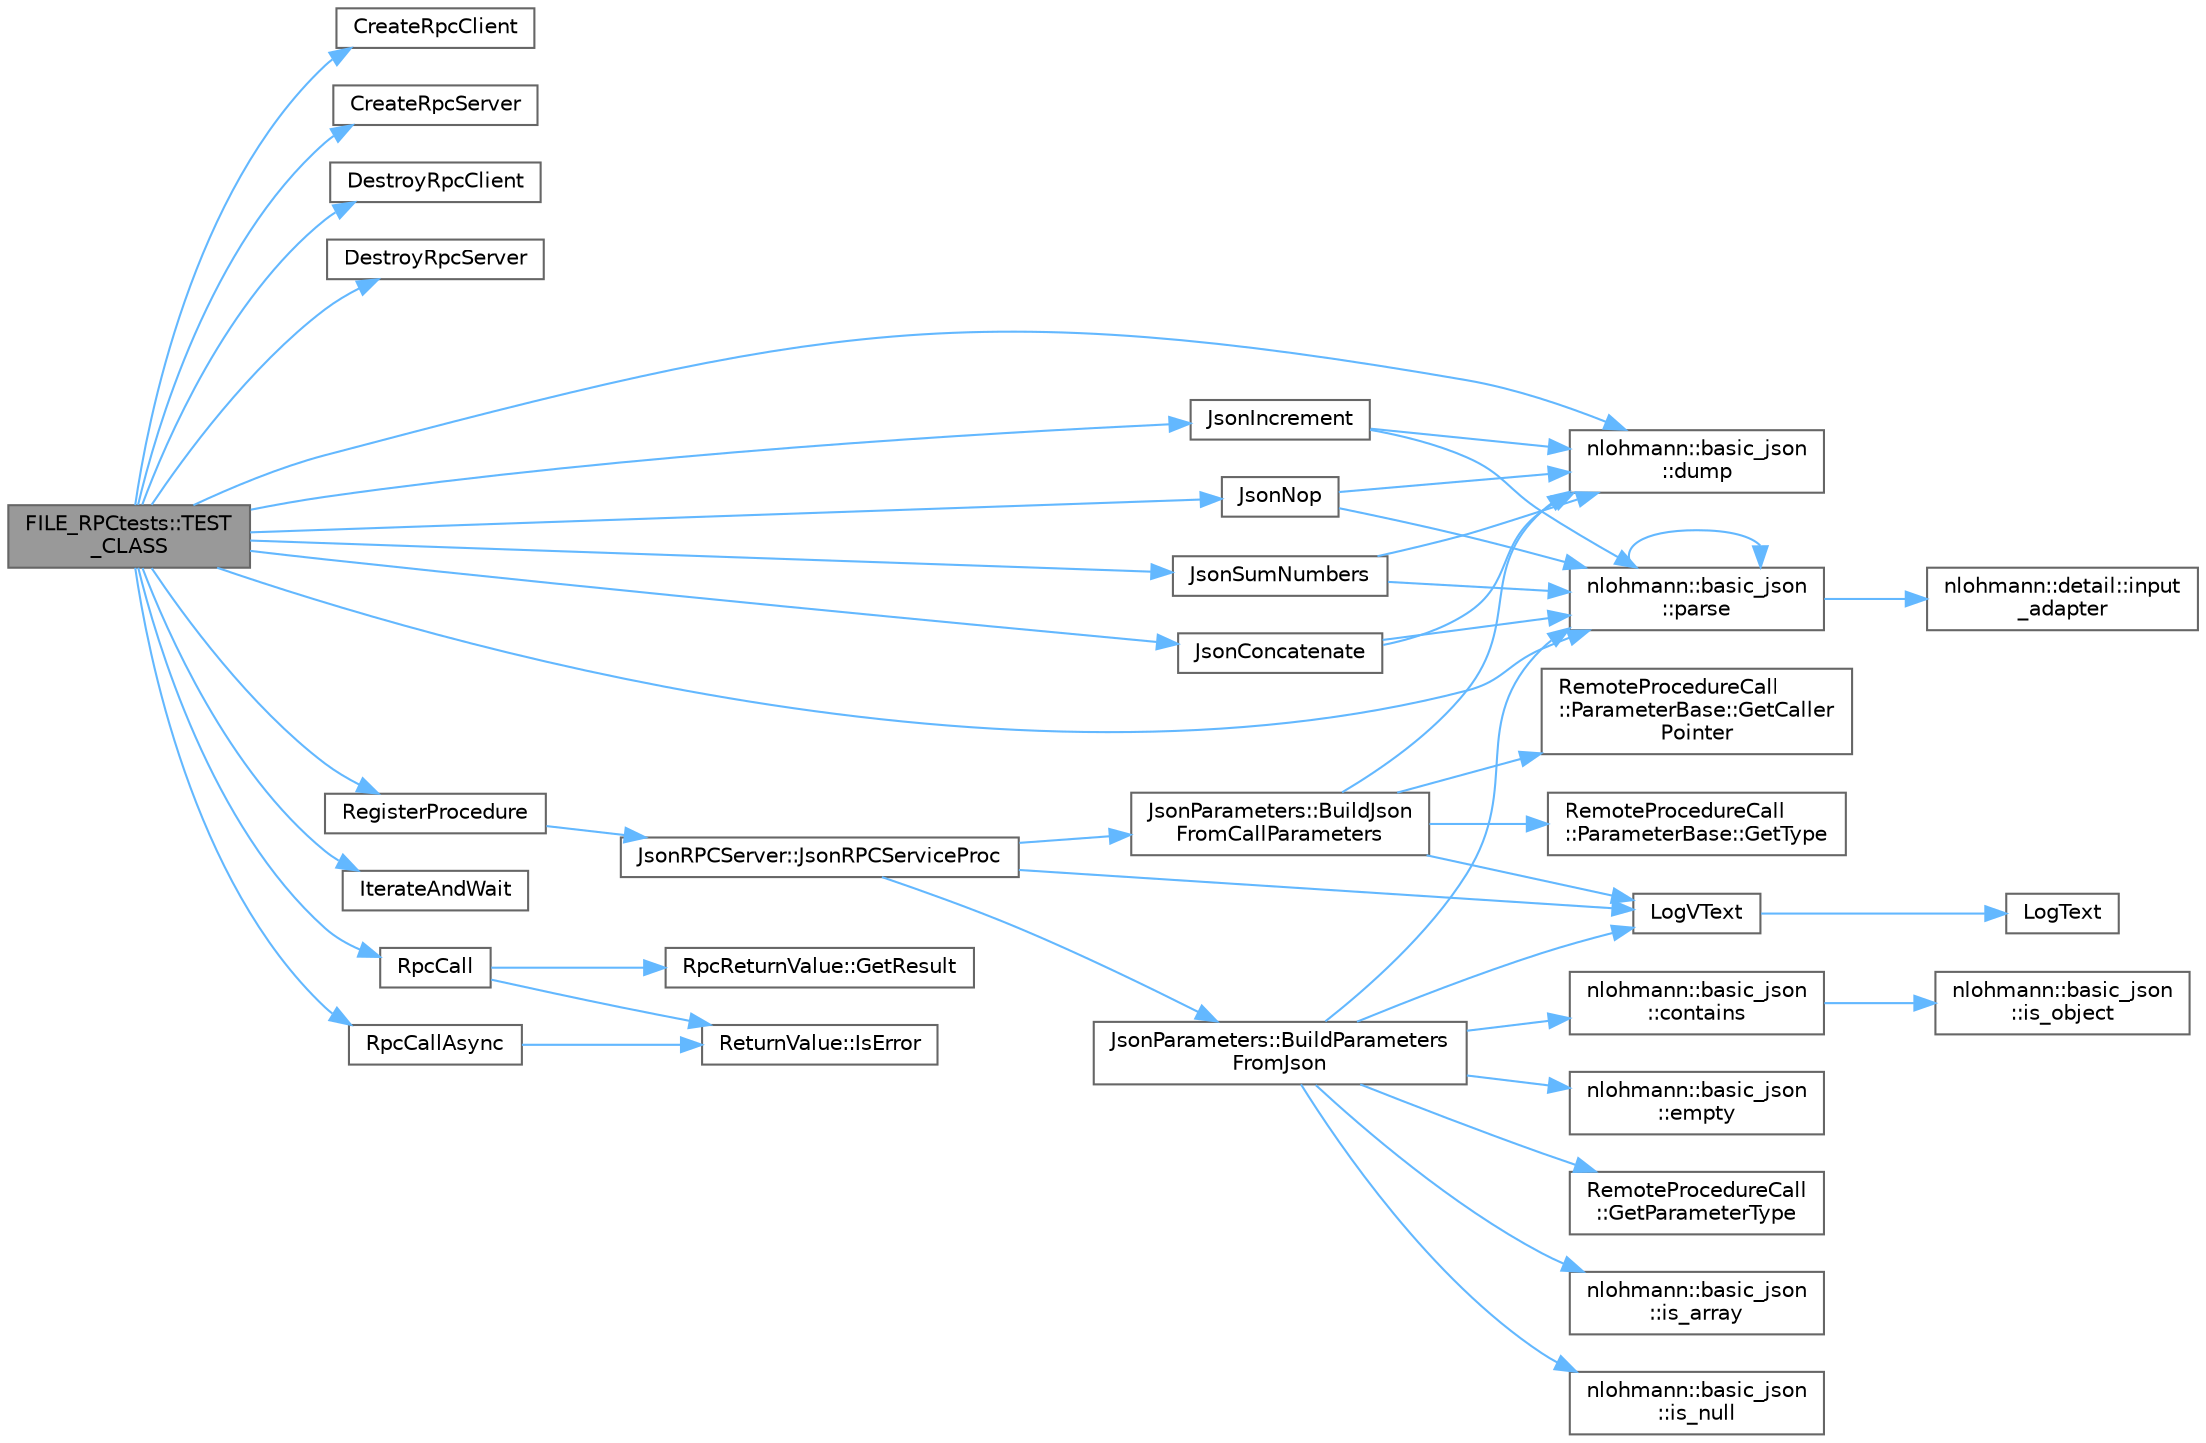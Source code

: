 digraph "FILE_RPCtests::TEST_CLASS"
{
 // LATEX_PDF_SIZE
  bgcolor="transparent";
  edge [fontname=Helvetica,fontsize=10,labelfontname=Helvetica,labelfontsize=10];
  node [fontname=Helvetica,fontsize=10,shape=box,height=0.2,width=0.4];
  rankdir="LR";
  Node1 [id="Node000001",label="FILE_RPCtests::TEST\l_CLASS",height=0.2,width=0.4,color="gray40", fillcolor="grey60", style="filled", fontcolor="black",tooltip=" "];
  Node1 -> Node2 [id="edge1_Node000001_Node000002",color="steelblue1",style="solid",tooltip=" "];
  Node2 [id="Node000002",label="CreateRpcClient",height=0.2,width=0.4,color="grey40", fillcolor="white", style="filled",URL="$_json_r_p_c_client_8cpp.html#aef7ade76bb9600771330f6e1107157da",tooltip=" "];
  Node1 -> Node3 [id="edge2_Node000001_Node000003",color="steelblue1",style="solid",tooltip=" "];
  Node3 [id="Node000003",label="CreateRpcServer",height=0.2,width=0.4,color="grey40", fillcolor="white", style="filled",URL="$_json_r_p_c_server_8cpp.html#a1d03c6f80cdb148bc589978dee415fa3",tooltip=" "];
  Node1 -> Node4 [id="edge3_Node000001_Node000004",color="steelblue1",style="solid",tooltip=" "];
  Node4 [id="Node000004",label="DestroyRpcClient",height=0.2,width=0.4,color="grey40", fillcolor="white", style="filled",URL="$_json_r_p_c_client_8cpp.html#af464935d7a7c39cbbb822aba79734528",tooltip=" "];
  Node1 -> Node5 [id="edge4_Node000001_Node000005",color="steelblue1",style="solid",tooltip=" "];
  Node5 [id="Node000005",label="DestroyRpcServer",height=0.2,width=0.4,color="grey40", fillcolor="white", style="filled",URL="$_json_r_p_c_server_8cpp.html#a75e78c74c600a583372b9bca5bcded11",tooltip=" "];
  Node1 -> Node6 [id="edge5_Node000001_Node000006",color="steelblue1",style="solid",tooltip=" "];
  Node6 [id="Node000006",label="nlohmann::basic_json\l::dump",height=0.2,width=0.4,color="grey40", fillcolor="white", style="filled",URL="$classnlohmann_1_1basic__json.html#a476756fb08e7f2416aad116d137977f4",tooltip="serialization"];
  Node1 -> Node7 [id="edge6_Node000001_Node000007",color="steelblue1",style="solid",tooltip=" "];
  Node7 [id="Node000007",label="IterateAndWait",height=0.2,width=0.4,color="grey40", fillcolor="white", style="filled",URL="$_json_r_p_c_server_8cpp.html#a93e106d2e46013c12ae1f1f12f163649",tooltip=" "];
  Node1 -> Node8 [id="edge7_Node000001_Node000008",color="steelblue1",style="solid",tooltip=" "];
  Node8 [id="Node000008",label="JsonConcatenate",height=0.2,width=0.4,color="grey40", fillcolor="white", style="filled",URL="$_remote_procedures_8cpp.html#a182306a9921584527041fc57d70341c6",tooltip=" "];
  Node8 -> Node6 [id="edge8_Node000008_Node000006",color="steelblue1",style="solid",tooltip=" "];
  Node8 -> Node9 [id="edge9_Node000008_Node000009",color="steelblue1",style="solid",tooltip=" "];
  Node9 [id="Node000009",label="nlohmann::basic_json\l::parse",height=0.2,width=0.4,color="grey40", fillcolor="white", style="filled",URL="$classnlohmann_1_1basic__json.html#a15018ade392a844ea32d5188d1a0b9c6",tooltip="deserialize from a compatible input"];
  Node9 -> Node10 [id="edge10_Node000009_Node000010",color="steelblue1",style="solid",tooltip=" "];
  Node10 [id="Node000010",label="nlohmann::detail::input\l_adapter",height=0.2,width=0.4,color="grey40", fillcolor="white", style="filled",URL="$namespacenlohmann_1_1detail.html#a616a53cc3114fdc113fc44e6af4c3c7f",tooltip=" "];
  Node9 -> Node9 [id="edge11_Node000009_Node000009",color="steelblue1",style="solid",tooltip=" "];
  Node1 -> Node11 [id="edge12_Node000001_Node000011",color="steelblue1",style="solid",tooltip=" "];
  Node11 [id="Node000011",label="JsonIncrement",height=0.2,width=0.4,color="grey40", fillcolor="white", style="filled",URL="$_remote_procedures_8cpp.html#ac38674dbdb6910e9ebfb622c5c6a4fe7",tooltip=" "];
  Node11 -> Node6 [id="edge13_Node000011_Node000006",color="steelblue1",style="solid",tooltip=" "];
  Node11 -> Node9 [id="edge14_Node000011_Node000009",color="steelblue1",style="solid",tooltip=" "];
  Node1 -> Node12 [id="edge15_Node000001_Node000012",color="steelblue1",style="solid",tooltip=" "];
  Node12 [id="Node000012",label="JsonNop",height=0.2,width=0.4,color="grey40", fillcolor="white", style="filled",URL="$_remote_procedures_8cpp.html#aa6527b2db61d2a86c823f4d9695e3d3e",tooltip=" "];
  Node12 -> Node6 [id="edge16_Node000012_Node000006",color="steelblue1",style="solid",tooltip=" "];
  Node12 -> Node9 [id="edge17_Node000012_Node000009",color="steelblue1",style="solid",tooltip=" "];
  Node1 -> Node13 [id="edge18_Node000001_Node000013",color="steelblue1",style="solid",tooltip=" "];
  Node13 [id="Node000013",label="JsonSumNumbers",height=0.2,width=0.4,color="grey40", fillcolor="white", style="filled",URL="$_remote_procedures_8cpp.html#a163c82c70027e28a55ca3cae66f2a6c4",tooltip=" "];
  Node13 -> Node6 [id="edge19_Node000013_Node000006",color="steelblue1",style="solid",tooltip=" "];
  Node13 -> Node9 [id="edge20_Node000013_Node000009",color="steelblue1",style="solid",tooltip=" "];
  Node1 -> Node9 [id="edge21_Node000001_Node000009",color="steelblue1",style="solid",tooltip=" "];
  Node1 -> Node14 [id="edge22_Node000001_Node000014",color="steelblue1",style="solid",tooltip=" "];
  Node14 [id="Node000014",label="RegisterProcedure",height=0.2,width=0.4,color="grey40", fillcolor="white", style="filled",URL="$_json_r_p_c_server_8cpp.html#a05f72251dab2a463c9a75516c4fef5c5",tooltip=" "];
  Node14 -> Node15 [id="edge23_Node000014_Node000015",color="steelblue1",style="solid",tooltip=" "];
  Node15 [id="Node000015",label="JsonRPCServer::JsonRPCServiceProc",height=0.2,width=0.4,color="grey40", fillcolor="white", style="filled",URL="$class_json_r_p_c_server.html#a825c332fb9f88a6d6a15c9f75791ae95",tooltip=" "];
  Node15 -> Node16 [id="edge24_Node000015_Node000016",color="steelblue1",style="solid",tooltip=" "];
  Node16 [id="Node000016",label="JsonParameters::BuildJson\lFromCallParameters",height=0.2,width=0.4,color="grey40", fillcolor="white", style="filled",URL="$class_json_parameters.html#ad5597287648a176fe6ea5375c0dd873c",tooltip=" "];
  Node16 -> Node6 [id="edge25_Node000016_Node000006",color="steelblue1",style="solid",tooltip=" "];
  Node16 -> Node17 [id="edge26_Node000016_Node000017",color="steelblue1",style="solid",tooltip=" "];
  Node17 [id="Node000017",label="RemoteProcedureCall\l::ParameterBase::GetCaller\lPointer",height=0.2,width=0.4,color="grey40", fillcolor="white", style="filled",URL="$class_remote_procedure_call_1_1_parameter_base.html#a5f1a6ec5ac473df55bd55826ba9b6885",tooltip=" "];
  Node16 -> Node18 [id="edge27_Node000016_Node000018",color="steelblue1",style="solid",tooltip=" "];
  Node18 [id="Node000018",label="RemoteProcedureCall\l::ParameterBase::GetType",height=0.2,width=0.4,color="grey40", fillcolor="white", style="filled",URL="$class_remote_procedure_call_1_1_parameter_base.html#ac35bbc5d95a299ec15f9afc9b28526f1",tooltip=" "];
  Node16 -> Node19 [id="edge28_Node000016_Node000019",color="steelblue1",style="solid",tooltip=" "];
  Node19 [id="Node000019",label="LogVText",height=0.2,width=0.4,color="grey40", fillcolor="white", style="filled",URL="$log2reporter_8c.html#a5e1aa3e4ebff4a98212651cae466756e",tooltip=" "];
  Node19 -> Node20 [id="edge29_Node000019_Node000020",color="steelblue1",style="solid",tooltip=" "];
  Node20 [id="Node000020",label="LogText",height=0.2,width=0.4,color="grey40", fillcolor="white", style="filled",URL="$log2reporter_8c.html#adc647e2de83a0fbf4741a13e7a08d2b4",tooltip=" "];
  Node15 -> Node21 [id="edge30_Node000015_Node000021",color="steelblue1",style="solid",tooltip=" "];
  Node21 [id="Node000021",label="JsonParameters::BuildParameters\lFromJson",height=0.2,width=0.4,color="grey40", fillcolor="white", style="filled",URL="$class_json_parameters.html#af0c0b39d4698688e32c9bf1cf2575084",tooltip=" "];
  Node21 -> Node22 [id="edge31_Node000021_Node000022",color="steelblue1",style="solid",tooltip=" "];
  Node22 [id="Node000022",label="nlohmann::basic_json\l::contains",height=0.2,width=0.4,color="grey40", fillcolor="white", style="filled",URL="$classnlohmann_1_1basic__json.html#a02c9bc4d0f33b7dec20b2798301d6971",tooltip="check the existence of an element in a JSON object"];
  Node22 -> Node23 [id="edge32_Node000022_Node000023",color="steelblue1",style="solid",tooltip=" "];
  Node23 [id="Node000023",label="nlohmann::basic_json\l::is_object",height=0.2,width=0.4,color="grey40", fillcolor="white", style="filled",URL="$classnlohmann_1_1basic__json.html#a57e8411a770a6263d6d8f2116c37f3aa",tooltip="return whether value is an object"];
  Node21 -> Node24 [id="edge33_Node000021_Node000024",color="steelblue1",style="solid",tooltip=" "];
  Node24 [id="Node000024",label="nlohmann::basic_json\l::empty",height=0.2,width=0.4,color="grey40", fillcolor="white", style="filled",URL="$classnlohmann_1_1basic__json.html#a5c99855f3e35ff35558cb46139b785f8",tooltip="checks whether the container is empty."];
  Node21 -> Node25 [id="edge34_Node000021_Node000025",color="steelblue1",style="solid",tooltip=" "];
  Node25 [id="Node000025",label="RemoteProcedureCall\l::GetParameterType",height=0.2,width=0.4,color="grey40", fillcolor="white", style="filled",URL="$class_remote_procedure_call.html#a47a40c401ffdc549517baec5addc967d",tooltip=" "];
  Node21 -> Node26 [id="edge35_Node000021_Node000026",color="steelblue1",style="solid",tooltip=" "];
  Node26 [id="Node000026",label="nlohmann::basic_json\l::is_array",height=0.2,width=0.4,color="grey40", fillcolor="white", style="filled",URL="$classnlohmann_1_1basic__json.html#ab5b70d60a636b9c5e10f6c8caac60b9e",tooltip="return whether value is an array"];
  Node21 -> Node27 [id="edge36_Node000021_Node000027",color="steelblue1",style="solid",tooltip=" "];
  Node27 [id="Node000027",label="nlohmann::basic_json\l::is_null",height=0.2,width=0.4,color="grey40", fillcolor="white", style="filled",URL="$classnlohmann_1_1basic__json.html#aedc7afad96292b5ab61a2e0ad3067f5f",tooltip="return whether value is null"];
  Node21 -> Node19 [id="edge37_Node000021_Node000019",color="steelblue1",style="solid",tooltip=" "];
  Node21 -> Node9 [id="edge38_Node000021_Node000009",color="steelblue1",style="solid",tooltip=" "];
  Node15 -> Node19 [id="edge39_Node000015_Node000019",color="steelblue1",style="solid",tooltip=" "];
  Node1 -> Node28 [id="edge40_Node000001_Node000028",color="steelblue1",style="solid",tooltip=" "];
  Node28 [id="Node000028",label="RpcCall",height=0.2,width=0.4,color="grey40", fillcolor="white", style="filled",URL="$_json_r_p_c_client_8cpp.html#adad599ef52fcc37f7eef86bfd6279d0f",tooltip=" "];
  Node28 -> Node29 [id="edge41_Node000028_Node000029",color="steelblue1",style="solid",tooltip=" "];
  Node29 [id="Node000029",label="RpcReturnValue::GetResult",height=0.2,width=0.4,color="grey40", fillcolor="white", style="filled",URL="$class_rpc_return_value.html#a01b3628b9c983411193ec7adc0846bd4",tooltip=" "];
  Node28 -> Node30 [id="edge42_Node000028_Node000030",color="steelblue1",style="solid",tooltip=" "];
  Node30 [id="Node000030",label="ReturnValue::IsError",height=0.2,width=0.4,color="grey40", fillcolor="white", style="filled",URL="$class_return_value.html#a8191a2c1b417c55e336f350bcee26810",tooltip="Returns true if the ReturnValue carries an error. In this case, the T value shall not be used."];
  Node1 -> Node31 [id="edge43_Node000001_Node000031",color="steelblue1",style="solid",tooltip=" "];
  Node31 [id="Node000031",label="RpcCallAsync",height=0.2,width=0.4,color="grey40", fillcolor="white", style="filled",URL="$_json_r_p_c_client_8cpp.html#a43bbb07acb4156c7bd21d32507d7348e",tooltip=" "];
  Node31 -> Node30 [id="edge44_Node000031_Node000030",color="steelblue1",style="solid",tooltip=" "];
}
